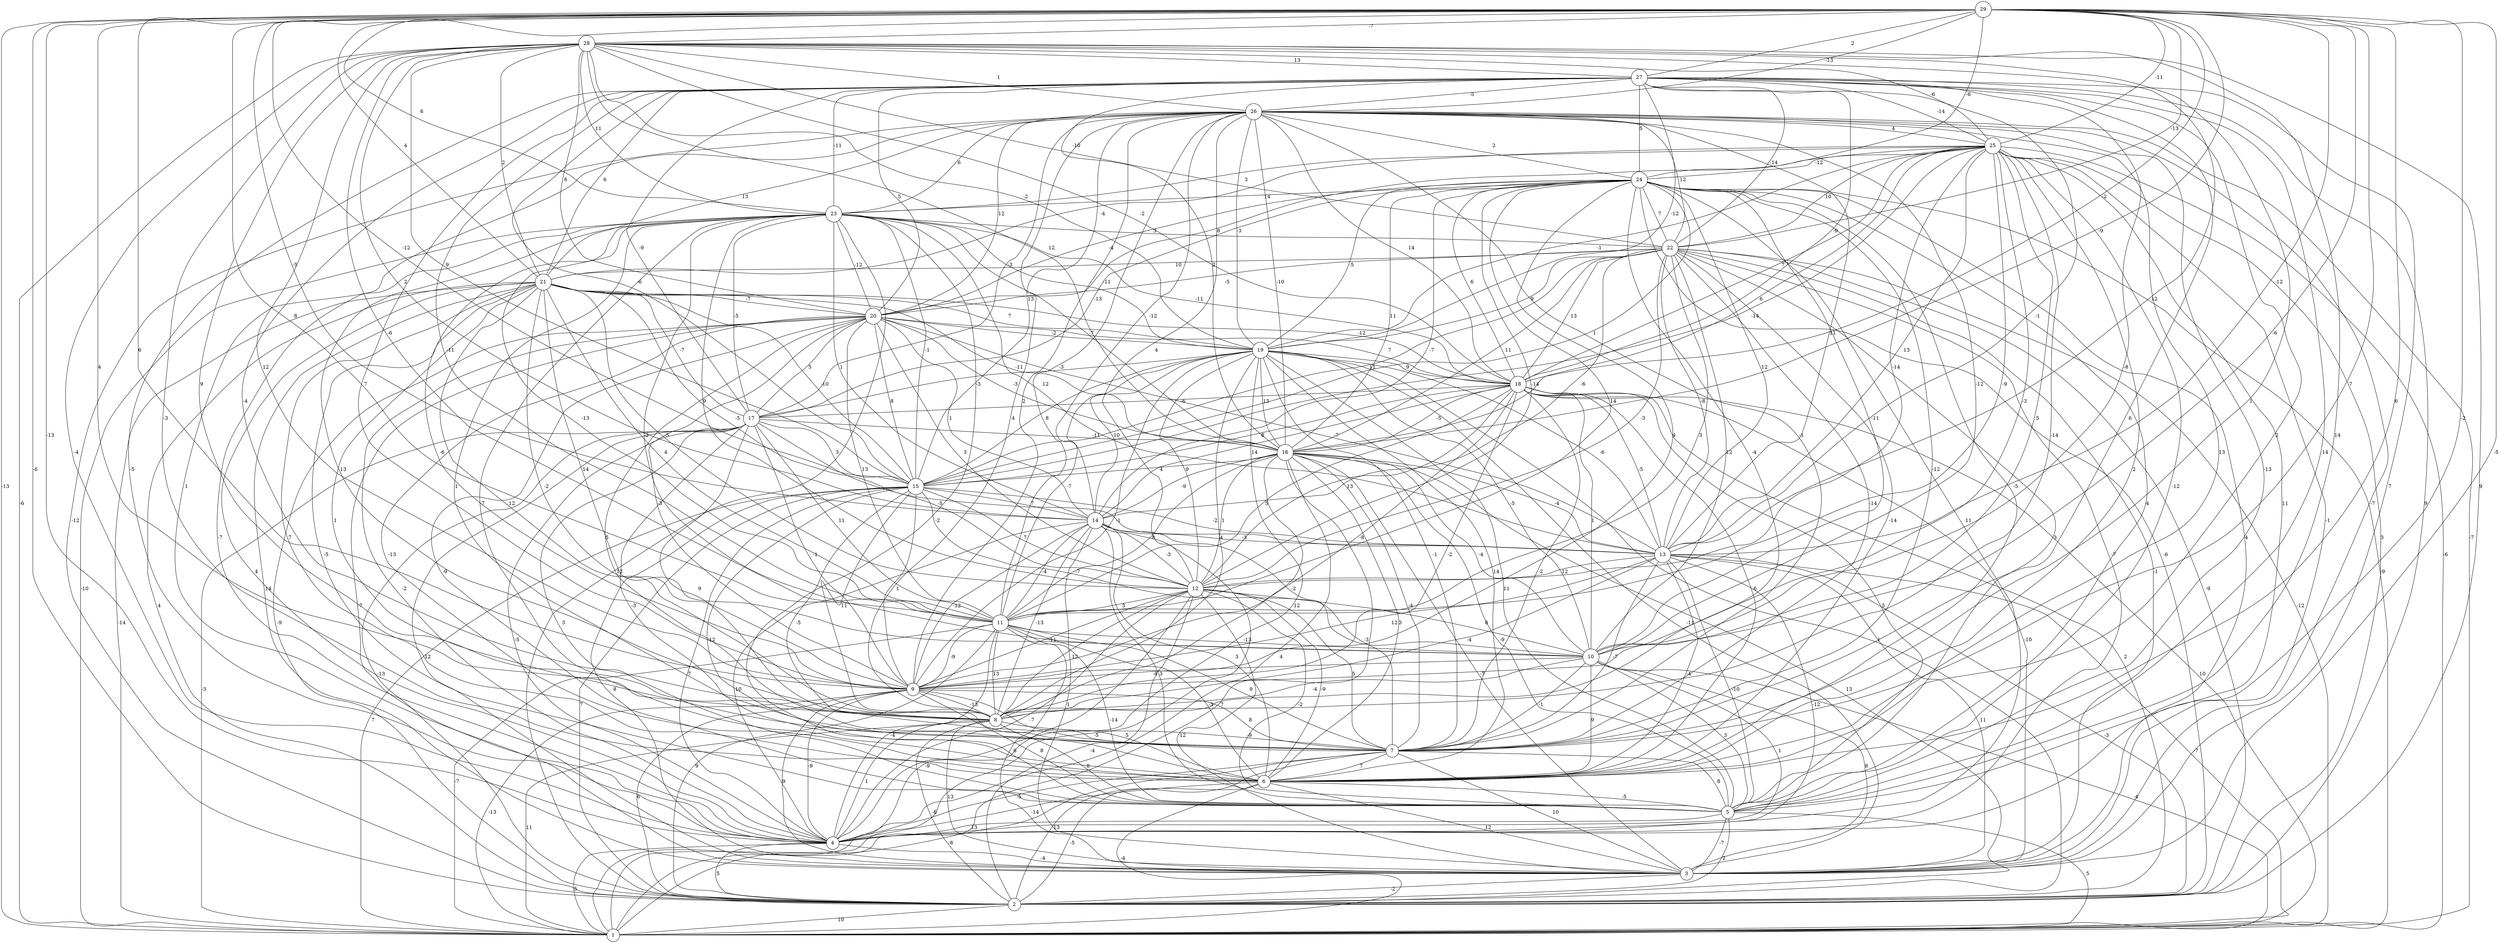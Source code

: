 graph { 
	 fontname="Helvetica,Arial,sans-serif" 
	 node [shape = circle]; 
	 29 -- 1 [label = "-13"];
	 29 -- 2 [label = "-6"];
	 29 -- 3 [label = "-5"];
	 29 -- 4 [label = "-13"];
	 29 -- 5 [label = "-2"];
	 29 -- 6 [label = "6"];
	 29 -- 7 [label = "7"];
	 29 -- 8 [label = "4"];
	 29 -- 9 [label = "6"];
	 29 -- 10 [label = "-6"];
	 29 -- 11 [label = "8"];
	 29 -- 13 [label = "-12"];
	 29 -- 14 [label = "-5"];
	 29 -- 15 [label = "-12"];
	 29 -- 16 [label = "-9"];
	 29 -- 18 [label = "-2"];
	 29 -- 21 [label = "4"];
	 29 -- 22 [label = "-13"];
	 29 -- 23 [label = "6"];
	 29 -- 24 [label = "-6"];
	 29 -- 25 [label = "-11"];
	 29 -- 26 [label = "-13"];
	 29 -- 27 [label = "2"];
	 29 -- 28 [label = "-7"];
	 28 -- 1 [label = "-6"];
	 28 -- 2 [label = "9"];
	 28 -- 4 [label = "-4"];
	 28 -- 5 [label = "14"];
	 28 -- 6 [label = "-3"];
	 28 -- 7 [label = "1"];
	 28 -- 8 [label = "9"];
	 28 -- 9 [label = "12"];
	 28 -- 11 [label = "-6"];
	 28 -- 13 [label = "12"];
	 28 -- 14 [label = "2"];
	 28 -- 15 [label = "9"];
	 28 -- 16 [label = "12"];
	 28 -- 18 [label = "-2"];
	 28 -- 19 [label = "-2"];
	 28 -- 20 [label = "6"];
	 28 -- 21 [label = "2"];
	 28 -- 22 [label = "-10"];
	 28 -- 23 [label = "11"];
	 28 -- 25 [label = "-6"];
	 28 -- 26 [label = "1"];
	 28 -- 27 [label = "13"];
	 27 -- 2 [label = "9"];
	 27 -- 3 [label = "7"];
	 27 -- 4 [label = "-5"];
	 27 -- 5 [label = "14"];
	 27 -- 6 [label = "2"];
	 27 -- 7 [label = "6"];
	 27 -- 8 [label = "-4"];
	 27 -- 9 [label = "7"];
	 27 -- 10 [label = "-8"];
	 27 -- 11 [label = "-11"];
	 27 -- 13 [label = "-1"];
	 27 -- 15 [label = "-6"];
	 27 -- 16 [label = "2"];
	 27 -- 17 [label = "-9"];
	 27 -- 18 [label = "-9"];
	 27 -- 19 [label = "-12"];
	 27 -- 20 [label = "5"];
	 27 -- 21 [label = "6"];
	 27 -- 22 [label = "-14"];
	 27 -- 23 [label = "-11"];
	 27 -- 24 [label = "5"];
	 27 -- 25 [label = "-14"];
	 27 -- 26 [label = "-5"];
	 26 -- 1 [label = "-7"];
	 26 -- 2 [label = "-12"];
	 26 -- 3 [label = "-7"];
	 26 -- 4 [label = "1"];
	 26 -- 5 [label = "-13"];
	 26 -- 6 [label = "13"];
	 26 -- 7 [label = "-1"];
	 26 -- 8 [label = "4"];
	 26 -- 9 [label = "2"];
	 26 -- 10 [label = "-12"];
	 26 -- 11 [label = "-3"];
	 26 -- 12 [label = "4"];
	 26 -- 13 [label = "11"];
	 26 -- 14 [label = "-12"];
	 26 -- 15 [label = "13"];
	 26 -- 16 [label = "-10"];
	 26 -- 17 [label = "-3"];
	 26 -- 18 [label = "14"];
	 26 -- 19 [label = "-3"];
	 26 -- 20 [label = "12"];
	 26 -- 21 [label = "13"];
	 26 -- 22 [label = "12"];
	 26 -- 23 [label = "6"];
	 26 -- 24 [label = "2"];
	 26 -- 25 [label = "4"];
	 25 -- 1 [label = "-6"];
	 25 -- 2 [label = "3"];
	 25 -- 3 [label = "-1"];
	 25 -- 4 [label = "11"];
	 25 -- 5 [label = "-12"];
	 25 -- 6 [label = "2"];
	 25 -- 8 [label = "-14"];
	 25 -- 9 [label = "5"];
	 25 -- 10 [label = "-3"];
	 25 -- 11 [label = "-9"];
	 25 -- 12 [label = "-14"];
	 25 -- 13 [label = "13"];
	 25 -- 15 [label = "-14"];
	 25 -- 16 [label = "6"];
	 25 -- 18 [label = "7"];
	 25 -- 19 [label = "-1"];
	 25 -- 20 [label = "8"];
	 25 -- 21 [label = "-4"];
	 25 -- 22 [label = "10"];
	 25 -- 23 [label = "3"];
	 25 -- 24 [label = "-12"];
	 24 -- 1 [label = "-9"];
	 24 -- 2 [label = "-6"];
	 24 -- 3 [label = "4"];
	 24 -- 4 [label = "11"];
	 24 -- 5 [label = "4"];
	 24 -- 6 [label = "-5"];
	 24 -- 7 [label = "-12"];
	 24 -- 8 [label = "-4"];
	 24 -- 9 [label = "4"];
	 24 -- 10 [label = "-11"];
	 24 -- 11 [label = "14"];
	 24 -- 12 [label = "-14"];
	 24 -- 13 [label = "12"];
	 24 -- 14 [label = "-7"];
	 24 -- 15 [label = "1"];
	 24 -- 16 [label = "11"];
	 24 -- 17 [label = "-13"];
	 24 -- 18 [label = "6"];
	 24 -- 19 [label = "-5"];
	 24 -- 20 [label = "-4"];
	 24 -- 22 [label = "7"];
	 24 -- 23 [label = "14"];
	 23 -- 1 [label = "-10"];
	 23 -- 2 [label = "12"];
	 23 -- 4 [label = "-7"];
	 23 -- 5 [label = "-2"];
	 23 -- 6 [label = "-7"];
	 23 -- 7 [label = "1"];
	 23 -- 8 [label = "13"];
	 23 -- 9 [label = "-6"];
	 23 -- 10 [label = "-2"];
	 23 -- 11 [label = "-13"];
	 23 -- 12 [label = "9"];
	 23 -- 13 [label = "12"];
	 23 -- 14 [label = "1"];
	 23 -- 15 [label = "-1"];
	 23 -- 16 [label = "-7"];
	 23 -- 17 [label = "-5"];
	 23 -- 18 [label = "-11"];
	 23 -- 19 [label = "-11"];
	 23 -- 20 [label = "-12"];
	 23 -- 22 [label = "3"];
	 22 -- 1 [label = "-12"];
	 22 -- 2 [label = "-9"];
	 22 -- 3 [label = "-1"];
	 22 -- 4 [label = "-7"];
	 22 -- 5 [label = "3"];
	 22 -- 6 [label = "-14"];
	 22 -- 7 [label = "-14"];
	 22 -- 10 [label = "12"];
	 22 -- 11 [label = "3"];
	 22 -- 12 [label = "-3"];
	 22 -- 13 [label = "-8"];
	 22 -- 14 [label = "-6"];
	 22 -- 15 [label = "11"];
	 22 -- 16 [label = "11"];
	 22 -- 18 [label = "13"];
	 22 -- 19 [label = "9"];
	 22 -- 20 [label = "-5"];
	 22 -- 21 [label = "10"];
	 21 -- 1 [label = "-14"];
	 21 -- 2 [label = "4"];
	 21 -- 3 [label = "14"];
	 21 -- 4 [label = "4"];
	 21 -- 5 [label = "-5"];
	 21 -- 6 [label = "7"];
	 21 -- 7 [label = "1"];
	 21 -- 8 [label = "12"];
	 21 -- 9 [label = "-2"];
	 21 -- 10 [label = "14"];
	 21 -- 11 [label = "4"];
	 21 -- 12 [label = "-5"];
	 21 -- 13 [label = "-5"];
	 21 -- 15 [label = "-10"];
	 21 -- 16 [label = "-11"];
	 21 -- 17 [label = "-7"];
	 21 -- 18 [label = "-12"];
	 21 -- 19 [label = "7"];
	 21 -- 20 [label = "-7"];
	 20 -- 2 [label = "-9"];
	 20 -- 3 [label = "-7"];
	 20 -- 4 [label = "-2"];
	 20 -- 5 [label = "-9"];
	 20 -- 6 [label = "-13"];
	 20 -- 7 [label = "5"];
	 20 -- 9 [label = "-3"];
	 20 -- 11 [label = "13"];
	 20 -- 12 [label = "3"];
	 20 -- 13 [label = "-7"];
	 20 -- 14 [label = "1"];
	 20 -- 15 [label = "8"];
	 20 -- 16 [label = "-3"];
	 20 -- 17 [label = "5"];
	 20 -- 18 [label = "7"];
	 20 -- 19 [label = "-2"];
	 19 -- 2 [label = "1"];
	 19 -- 3 [label = "-11"];
	 19 -- 4 [label = "12"];
	 19 -- 5 [label = "11"];
	 19 -- 6 [label = "14"];
	 19 -- 7 [label = "-1"];
	 19 -- 8 [label = "4"];
	 19 -- 9 [label = "-1"];
	 19 -- 10 [label = "-5"];
	 19 -- 11 [label = "-7"];
	 19 -- 12 [label = "9"];
	 19 -- 13 [label = "-6"];
	 19 -- 14 [label = "10"];
	 19 -- 15 [label = "8"];
	 19 -- 16 [label = "13"];
	 19 -- 17 [label = "-3"];
	 19 -- 18 [label = "9"];
	 18 -- 1 [label = "10"];
	 18 -- 2 [label = "2"];
	 18 -- 3 [label = "-10"];
	 18 -- 5 [label = "5"];
	 18 -- 6 [label = "6"];
	 18 -- 7 [label = "-2"];
	 18 -- 8 [label = "-2"];
	 18 -- 9 [label = "-8"];
	 18 -- 10 [label = "1"];
	 18 -- 11 [label = "5"];
	 18 -- 12 [label = "13"];
	 18 -- 13 [label = "-5"];
	 18 -- 14 [label = "14"];
	 18 -- 15 [label = "8"];
	 18 -- 16 [label = "-5"];
	 18 -- 17 [label = "-6"];
	 17 -- 1 [label = "-3"];
	 17 -- 2 [label = "-13"];
	 17 -- 3 [label = "12"];
	 17 -- 4 [label = "-5"];
	 17 -- 5 [label = "3"];
	 17 -- 6 [label = "-3"];
	 17 -- 7 [label = "9"];
	 17 -- 9 [label = "-1"];
	 17 -- 11 [label = "11"];
	 17 -- 12 [label = "-5"];
	 17 -- 15 [label = "3"];
	 17 -- 16 [label = "-11"];
	 16 -- 1 [label = "7"];
	 16 -- 2 [label = "13"];
	 16 -- 3 [label = "-7"];
	 16 -- 4 [label = "4"];
	 16 -- 5 [label = "-9"];
	 16 -- 6 [label = "3"];
	 16 -- 7 [label = "-4"];
	 16 -- 8 [label = "-2"];
	 16 -- 10 [label = "-4"];
	 16 -- 11 [label = "8"];
	 16 -- 12 [label = "1"];
	 16 -- 13 [label = "-4"];
	 16 -- 14 [label = "-9"];
	 16 -- 15 [label = "4"];
	 15 -- 1 [label = "7"];
	 15 -- 2 [label = "7"];
	 15 -- 3 [label = "8"];
	 15 -- 4 [label = "7"];
	 15 -- 6 [label = "-12"];
	 15 -- 7 [label = "-5"];
	 15 -- 8 [label = "11"];
	 15 -- 9 [label = "1"];
	 15 -- 10 [label = "-7"];
	 15 -- 12 [label = "7"];
	 15 -- 13 [label = "-2"];
	 15 -- 14 [label = "7"];
	 14 -- 1 [label = "-5"];
	 14 -- 3 [label = "1"];
	 14 -- 4 [label = "10"];
	 14 -- 5 [label = "3"];
	 14 -- 6 [label = "3"];
	 14 -- 7 [label = "-3"];
	 14 -- 8 [label = "-13"];
	 14 -- 9 [label = "-12"];
	 14 -- 11 [label = "-4"];
	 14 -- 12 [label = "-3"];
	 14 -- 13 [label = "-3"];
	 13 -- 1 [label = "-7"];
	 13 -- 2 [label = "-3"];
	 13 -- 3 [label = "11"];
	 13 -- 4 [label = "-12"];
	 13 -- 5 [label = "-10"];
	 13 -- 6 [label = "-4"];
	 13 -- 7 [label = "-7"];
	 13 -- 8 [label = "-4"];
	 13 -- 9 [label = "12"];
	 13 -- 12 [label = "12"];
	 12 -- 1 [label = "-9"];
	 12 -- 2 [label = "-4"];
	 12 -- 3 [label = "12"];
	 12 -- 4 [label = "-7"];
	 12 -- 5 [label = "-2"];
	 12 -- 6 [label = "-9"];
	 12 -- 7 [label = "5"];
	 12 -- 8 [label = "12"];
	 12 -- 9 [label = "-11"];
	 12 -- 10 [label = "8"];
	 12 -- 11 [label = "3"];
	 11 -- 1 [label = "-7"];
	 11 -- 2 [label = "9"];
	 11 -- 3 [label = "6"];
	 11 -- 4 [label = "-4"];
	 11 -- 5 [label = "-14"];
	 11 -- 6 [label = "-3"];
	 11 -- 7 [label = "9"];
	 11 -- 8 [label = "13"];
	 11 -- 9 [label = "-9"];
	 11 -- 10 [label = "-13"];
	 10 -- 1 [label = "-4"];
	 10 -- 3 [label = "8"];
	 10 -- 4 [label = "1"];
	 10 -- 5 [label = "3"];
	 10 -- 6 [label = "9"];
	 10 -- 7 [label = "-1"];
	 10 -- 8 [label = "-4"];
	 10 -- 9 [label = "-4"];
	 9 -- 1 [label = "-13"];
	 9 -- 2 [label = "6"];
	 9 -- 3 [label = "9"];
	 9 -- 4 [label = "-9"];
	 9 -- 5 [label = "8"];
	 9 -- 6 [label = "5"];
	 9 -- 7 [label = "8"];
	 9 -- 8 [label = "-13"];
	 8 -- 1 [label = "11"];
	 8 -- 2 [label = "-6"];
	 8 -- 3 [label = "13"];
	 8 -- 4 [label = "1"];
	 8 -- 5 [label = "8"];
	 8 -- 7 [label = "-9"];
	 7 -- 1 [label = "-8"];
	 7 -- 2 [label = "13"];
	 7 -- 3 [label = "10"];
	 7 -- 4 [label = "-5"];
	 7 -- 5 [label = "8"];
	 7 -- 6 [label = "7"];
	 6 -- 1 [label = "-4"];
	 6 -- 2 [label = "-5"];
	 6 -- 3 [label = "12"];
	 6 -- 4 [label = "-14"];
	 6 -- 5 [label = "-5"];
	 5 -- 1 [label = "5"];
	 5 -- 2 [label = "2"];
	 5 -- 3 [label = "-7"];
	 5 -- 4 [label = "13"];
	 4 -- 1 [label = "5"];
	 4 -- 2 [label = "5"];
	 4 -- 3 [label = "-4"];
	 3 -- 2 [label = "-2"];
	 2 -- 1 [label = "10"];
	 1;
	 2;
	 3;
	 4;
	 5;
	 6;
	 7;
	 8;
	 9;
	 10;
	 11;
	 12;
	 13;
	 14;
	 15;
	 16;
	 17;
	 18;
	 19;
	 20;
	 21;
	 22;
	 23;
	 24;
	 25;
	 26;
	 27;
	 28;
	 29;
}
